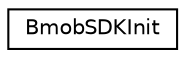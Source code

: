 digraph "Graphical Class Hierarchy"
{
  edge [fontname="Helvetica",fontsize="10",labelfontname="Helvetica",labelfontsize="10"];
  node [fontname="Helvetica",fontsize="10",shape=record];
  rankdir="LR";
  Node1 [label="BmobSDKInit",height=0.2,width=0.4,color="black", fillcolor="white", style="filled",URL="$classBmobSDKInit.html"];
}
